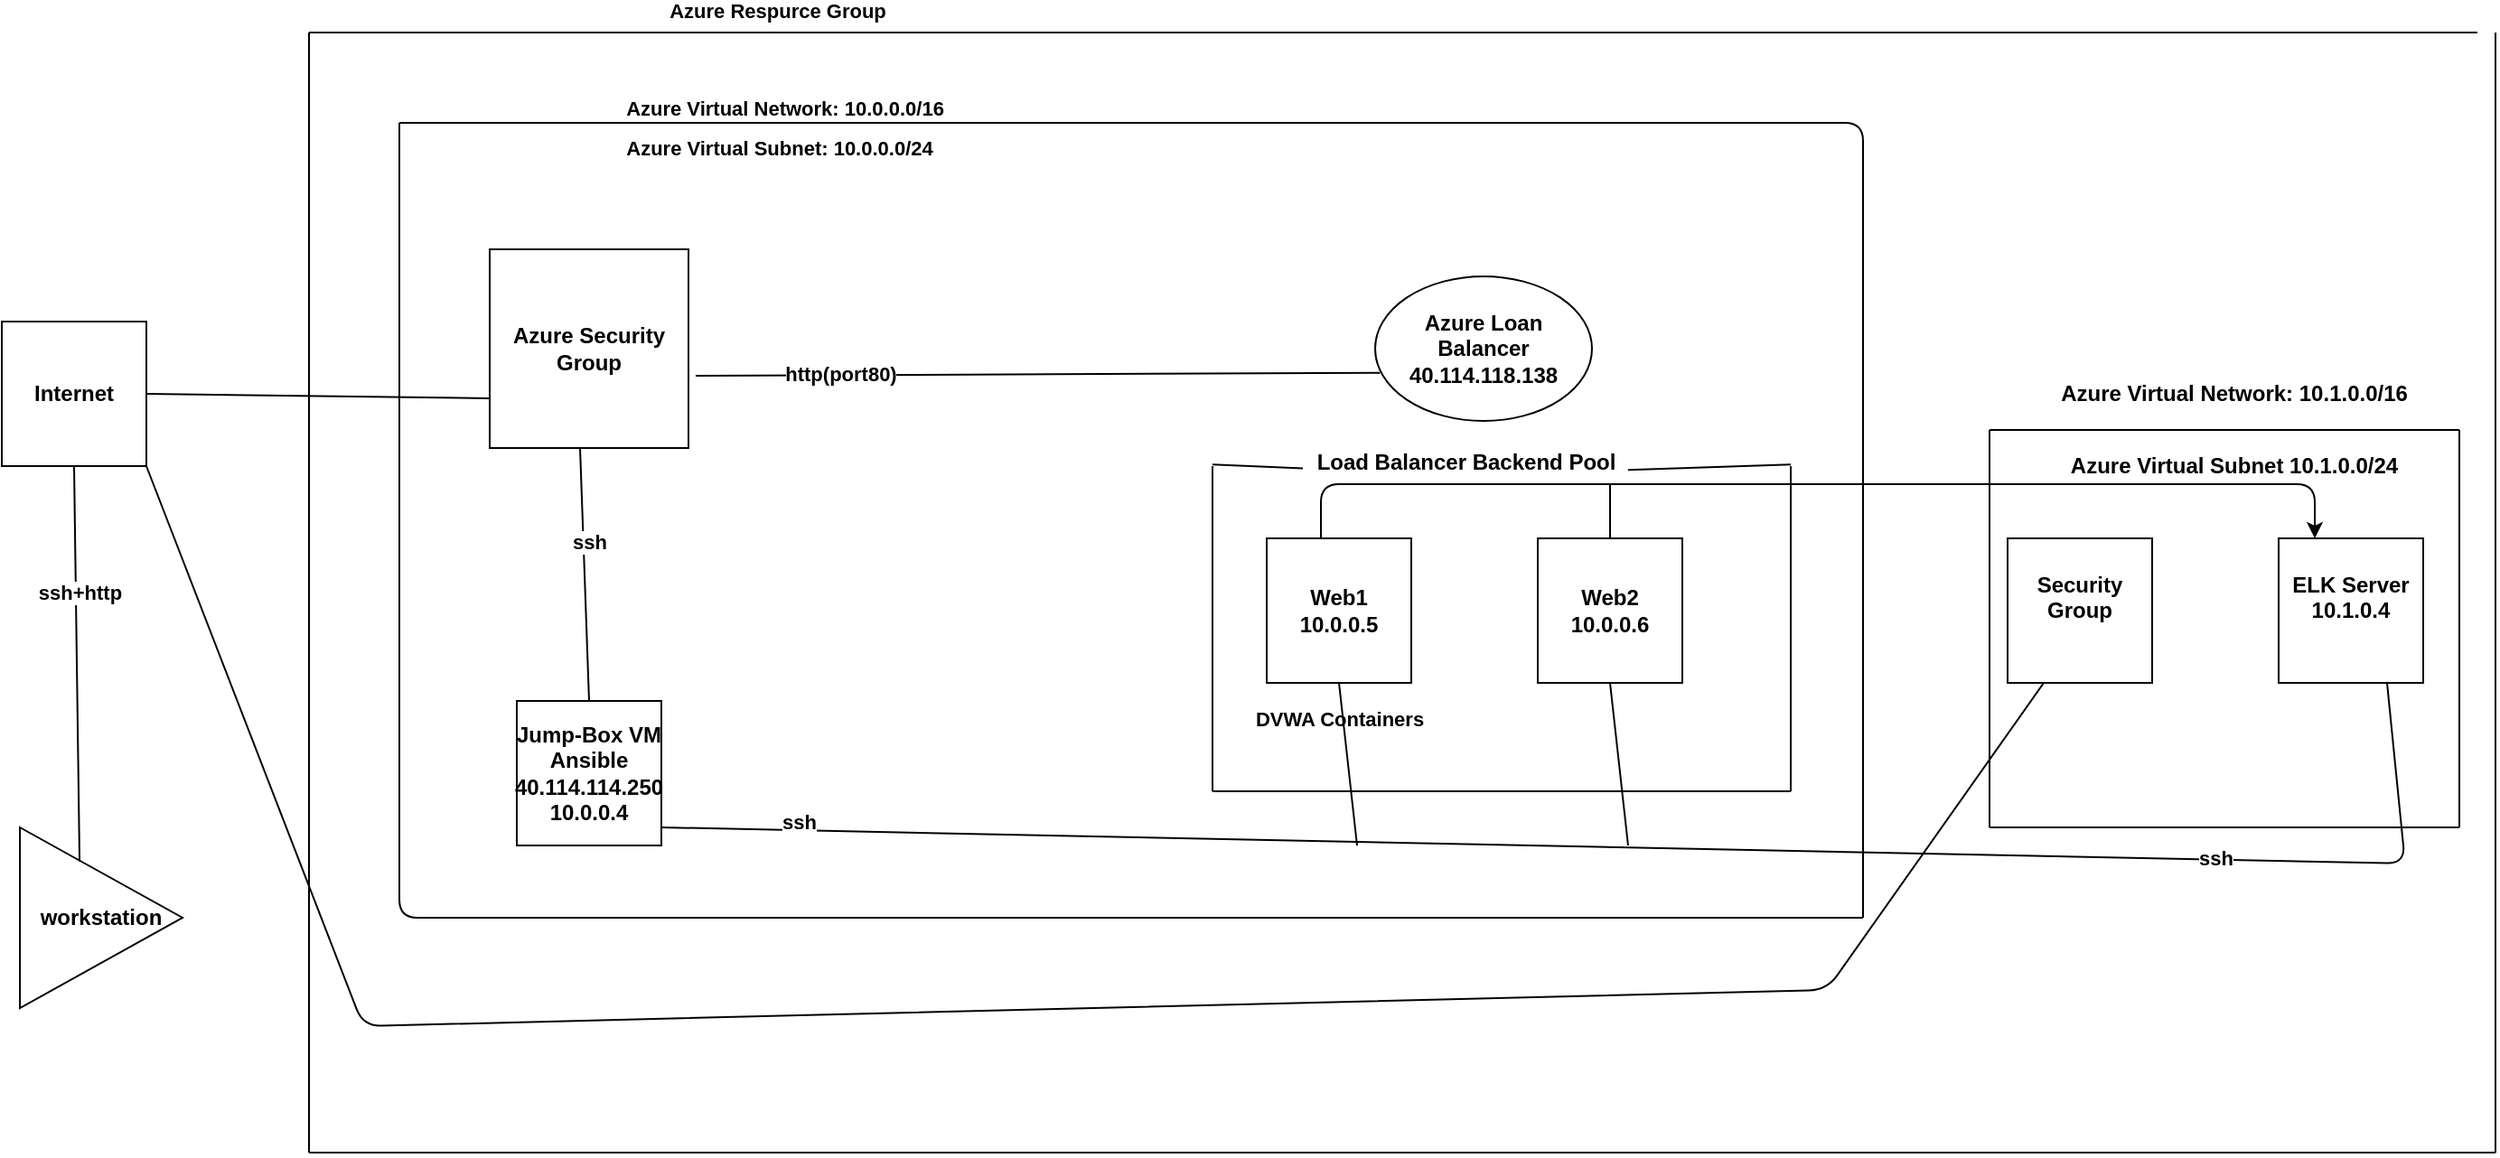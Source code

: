 <mxfile version="14.3.1" type="google"><diagram id="C5RBs43oDa-KdzZeNtuy" name="Page-1"><mxGraphModel dx="1038" dy="585" grid="1" gridSize="10" guides="1" tooltips="1" connect="1" arrows="1" fold="1" page="1" pageScale="1" pageWidth="827" pageHeight="1169" math="0" shadow="0"><root><mxCell id="WIyWlLk6GJQsqaUBKTNV-0"/><mxCell id="WIyWlLk6GJQsqaUBKTNV-1" parent="WIyWlLk6GJQsqaUBKTNV-0"/><mxCell id="zse-d-T4ESd_jj-nKKkC-0" value="Internet&lt;br&gt;" style="whiteSpace=wrap;html=1;aspect=fixed;fontStyle=1" parent="WIyWlLk6GJQsqaUBKTNV-1" vertex="1"><mxGeometry x="30" y="200" width="80" height="80" as="geometry"/></mxCell><mxCell id="zse-d-T4ESd_jj-nKKkC-1" value="&lt;b&gt;workstation&lt;/b&gt;" style="triangle;whiteSpace=wrap;html=1;" parent="WIyWlLk6GJQsqaUBKTNV-1" vertex="1"><mxGeometry x="40" y="480" width="90" height="100" as="geometry"/></mxCell><mxCell id="zse-d-T4ESd_jj-nKKkC-5" value="" style="endArrow=none;html=1;exitX=0.367;exitY=0.187;exitDx=0;exitDy=0;exitPerimeter=0;fontStyle=1" parent="WIyWlLk6GJQsqaUBKTNV-1" source="zse-d-T4ESd_jj-nKKkC-1" edge="1"><mxGeometry width="50" height="50" relative="1" as="geometry"><mxPoint x="20" y="330" as="sourcePoint"/><mxPoint x="70" y="280" as="targetPoint"/></mxGeometry></mxCell><mxCell id="zse-d-T4ESd_jj-nKKkC-6" value="ssh+http&lt;br&gt;" style="edgeLabel;html=1;align=center;verticalAlign=middle;resizable=0;points=[];fontStyle=1" parent="zse-d-T4ESd_jj-nKKkC-5" vertex="1" connectable="0"><mxGeometry x="0.366" y="-2" relative="1" as="geometry"><mxPoint y="1" as="offset"/></mxGeometry></mxCell><mxCell id="zse-d-T4ESd_jj-nKKkC-12" value="" style="endArrow=none;html=1;" parent="WIyWlLk6GJQsqaUBKTNV-1" edge="1"><mxGeometry width="50" height="50" relative="1" as="geometry"><mxPoint x="200" y="40" as="sourcePoint"/><mxPoint x="1400" y="40" as="targetPoint"/></mxGeometry></mxCell><mxCell id="zse-d-T4ESd_jj-nKKkC-22" value="&lt;b&gt;Azure Respurce Group&lt;br&gt;&lt;/b&gt;" style="edgeLabel;html=1;align=center;verticalAlign=middle;resizable=0;points=[];" parent="zse-d-T4ESd_jj-nKKkC-12" vertex="1" connectable="0"><mxGeometry x="-0.569" y="12" relative="1" as="geometry"><mxPoint as="offset"/></mxGeometry></mxCell><mxCell id="zse-d-T4ESd_jj-nKKkC-13" value="" style="endArrow=none;html=1;" parent="WIyWlLk6GJQsqaUBKTNV-1" edge="1"><mxGeometry width="50" height="50" relative="1" as="geometry"><mxPoint x="200" y="660" as="sourcePoint"/><mxPoint x="1410" y="660" as="targetPoint"/></mxGeometry></mxCell><mxCell id="zse-d-T4ESd_jj-nKKkC-14" value="" style="endArrow=none;html=1;" parent="WIyWlLk6GJQsqaUBKTNV-1" edge="1"><mxGeometry width="50" height="50" relative="1" as="geometry"><mxPoint x="200" y="660" as="sourcePoint"/><mxPoint x="200" y="40" as="targetPoint"/></mxGeometry></mxCell><mxCell id="zse-d-T4ESd_jj-nKKkC-15" value="" style="endArrow=none;html=1;" parent="WIyWlLk6GJQsqaUBKTNV-1" edge="1"><mxGeometry width="50" height="50" relative="1" as="geometry"><mxPoint x="1410" y="660" as="sourcePoint"/><mxPoint x="1410" y="40" as="targetPoint"/></mxGeometry></mxCell><mxCell id="zse-d-T4ESd_jj-nKKkC-16" value="" style="endArrow=none;html=1;" parent="WIyWlLk6GJQsqaUBKTNV-1" edge="1"><mxGeometry width="50" height="50" relative="1" as="geometry"><mxPoint x="250" y="90" as="sourcePoint"/><mxPoint x="1060" y="530" as="targetPoint"/><Array as="points"><mxPoint x="1060" y="90"/></Array></mxGeometry></mxCell><mxCell id="zse-d-T4ESd_jj-nKKkC-23" value="Azure Virtual Network: 10.0.0.0/16" style="edgeLabel;html=1;align=center;verticalAlign=middle;resizable=0;points=[];fontStyle=1" parent="zse-d-T4ESd_jj-nKKkC-16" vertex="1" connectable="0"><mxGeometry x="-0.66" y="8" relative="1" as="geometry"><mxPoint as="offset"/></mxGeometry></mxCell><mxCell id="zse-d-T4ESd_jj-nKKkC-24" value="Azure Virtual Subnet: 10.0.0.0/24&lt;span&gt;&lt;br&gt;&lt;/span&gt;" style="edgeLabel;html=1;align=center;verticalAlign=middle;resizable=0;points=[];fontStyle=1" parent="zse-d-T4ESd_jj-nKKkC-16" vertex="1" connectable="0"><mxGeometry x="-0.721" y="-14" relative="1" as="geometry"><mxPoint x="35" as="offset"/></mxGeometry></mxCell><mxCell id="zse-d-T4ESd_jj-nKKkC-17" value="" style="endArrow=none;html=1;" parent="WIyWlLk6GJQsqaUBKTNV-1" edge="1"><mxGeometry width="50" height="50" relative="1" as="geometry"><mxPoint x="250" y="90" as="sourcePoint"/><mxPoint x="1060" y="530" as="targetPoint"/><Array as="points"><mxPoint x="250" y="530"/></Array></mxGeometry></mxCell><mxCell id="zse-d-T4ESd_jj-nKKkC-18" value="" style="endArrow=none;html=1;" parent="WIyWlLk6GJQsqaUBKTNV-1" edge="1"><mxGeometry width="50" height="50" relative="1" as="geometry"><mxPoint x="1130" y="260" as="sourcePoint"/><mxPoint x="1390" y="260" as="targetPoint"/></mxGeometry></mxCell><mxCell id="zse-d-T4ESd_jj-nKKkC-19" value="" style="endArrow=none;html=1;" parent="WIyWlLk6GJQsqaUBKTNV-1" edge="1"><mxGeometry width="50" height="50" relative="1" as="geometry"><mxPoint x="1130" y="480" as="sourcePoint"/><mxPoint x="1390" y="480" as="targetPoint"/></mxGeometry></mxCell><mxCell id="zse-d-T4ESd_jj-nKKkC-20" value="" style="endArrow=none;html=1;" parent="WIyWlLk6GJQsqaUBKTNV-1" edge="1"><mxGeometry width="50" height="50" relative="1" as="geometry"><mxPoint x="1390" y="260" as="sourcePoint"/><mxPoint x="1390" y="480" as="targetPoint"/></mxGeometry></mxCell><mxCell id="zse-d-T4ESd_jj-nKKkC-21" value="" style="endArrow=none;html=1;" parent="WIyWlLk6GJQsqaUBKTNV-1" edge="1"><mxGeometry width="50" height="50" relative="1" as="geometry"><mxPoint x="1130" y="260" as="sourcePoint"/><mxPoint x="1130" y="480" as="targetPoint"/></mxGeometry></mxCell><mxCell id="zse-d-T4ESd_jj-nKKkC-25" value="&lt;b&gt;Azure Virtual Network: 10.1.0.0/16&lt;/b&gt;" style="text;html=1;align=center;verticalAlign=middle;resizable=0;points=[];autosize=1;" parent="WIyWlLk6GJQsqaUBKTNV-1" vertex="1"><mxGeometry x="1160" y="230" width="210" height="20" as="geometry"/></mxCell><mxCell id="zse-d-T4ESd_jj-nKKkC-26" value="&lt;b&gt;Azure Virtual Subnet 10.1.0.0/24&lt;/b&gt;" style="text;html=1;align=center;verticalAlign=middle;resizable=0;points=[];autosize=1;" parent="WIyWlLk6GJQsqaUBKTNV-1" vertex="1"><mxGeometry x="1165" y="270" width="200" height="20" as="geometry"/></mxCell><mxCell id="zse-d-T4ESd_jj-nKKkC-27" value="&lt;b&gt;Azure Security Group&lt;br&gt;&lt;/b&gt;" style="whiteSpace=wrap;html=1;aspect=fixed;" parent="WIyWlLk6GJQsqaUBKTNV-1" vertex="1"><mxGeometry x="300" y="160" width="110" height="110" as="geometry"/></mxCell><mxCell id="zse-d-T4ESd_jj-nKKkC-29" value="&lt;b&gt;Jump-Box VM&lt;br&gt;Ansible&lt;br&gt;40.114.114.250&lt;br&gt;10.0.0.4&lt;/b&gt;" style="whiteSpace=wrap;html=1;aspect=fixed;" parent="WIyWlLk6GJQsqaUBKTNV-1" vertex="1"><mxGeometry x="315" y="410" width="80" height="80" as="geometry"/></mxCell><mxCell id="zse-d-T4ESd_jj-nKKkC-30" value="&lt;b&gt;Azure Loan Balancer&lt;br&gt;40.114.118.138&lt;br&gt;&lt;/b&gt;" style="ellipse;whiteSpace=wrap;html=1;" parent="WIyWlLk6GJQsqaUBKTNV-1" vertex="1"><mxGeometry x="790" y="175" width="120" height="80" as="geometry"/></mxCell><mxCell id="zse-d-T4ESd_jj-nKKkC-31" value="&lt;b&gt;Web1 10.0.0.5&lt;/b&gt;" style="whiteSpace=wrap;html=1;aspect=fixed;" parent="WIyWlLk6GJQsqaUBKTNV-1" vertex="1"><mxGeometry x="730" y="320" width="80" height="80" as="geometry"/></mxCell><mxCell id="zse-d-T4ESd_jj-nKKkC-32" value="&lt;b&gt;Web2 10.0.0.6&lt;/b&gt;" style="whiteSpace=wrap;html=1;aspect=fixed;" parent="WIyWlLk6GJQsqaUBKTNV-1" vertex="1"><mxGeometry x="880" y="320" width="80" height="80" as="geometry"/></mxCell><mxCell id="zse-d-T4ESd_jj-nKKkC-33" value="" style="endArrow=none;html=1;" parent="WIyWlLk6GJQsqaUBKTNV-1" source="zse-d-T4ESd_jj-nKKkC-38" edge="1"><mxGeometry width="50" height="50" relative="1" as="geometry"><mxPoint x="700" y="279.17" as="sourcePoint"/><mxPoint x="1020" y="279.17" as="targetPoint"/></mxGeometry></mxCell><mxCell id="zse-d-T4ESd_jj-nKKkC-34" value="" style="endArrow=none;html=1;" parent="WIyWlLk6GJQsqaUBKTNV-1" edge="1"><mxGeometry width="50" height="50" relative="1" as="geometry"><mxPoint x="700" y="460" as="sourcePoint"/><mxPoint x="1020.0" y="460" as="targetPoint"/></mxGeometry></mxCell><mxCell id="zse-d-T4ESd_jj-nKKkC-37" value="&lt;b&gt;DVWA Containers&lt;br&gt;&lt;/b&gt;" style="edgeLabel;html=1;align=center;verticalAlign=middle;resizable=0;points=[];" parent="zse-d-T4ESd_jj-nKKkC-34" vertex="1" connectable="0"><mxGeometry x="-0.681" y="7" relative="1" as="geometry"><mxPoint x="18.33" y="-33" as="offset"/></mxGeometry></mxCell><mxCell id="zse-d-T4ESd_jj-nKKkC-35" value="" style="endArrow=none;html=1;" parent="WIyWlLk6GJQsqaUBKTNV-1" edge="1"><mxGeometry width="50" height="50" relative="1" as="geometry"><mxPoint x="700" y="280" as="sourcePoint"/><mxPoint x="700" y="460" as="targetPoint"/></mxGeometry></mxCell><mxCell id="zse-d-T4ESd_jj-nKKkC-36" value="" style="endArrow=none;html=1;" parent="WIyWlLk6GJQsqaUBKTNV-1" edge="1"><mxGeometry width="50" height="50" relative="1" as="geometry"><mxPoint x="1020" y="280" as="sourcePoint"/><mxPoint x="1020" y="460" as="targetPoint"/></mxGeometry></mxCell><mxCell id="zse-d-T4ESd_jj-nKKkC-38" value="&lt;b&gt;Load Balancer Backend Pool&lt;br&gt;&lt;br&gt;&lt;/b&gt;" style="text;html=1;align=center;verticalAlign=middle;resizable=0;points=[];autosize=1;" parent="WIyWlLk6GJQsqaUBKTNV-1" vertex="1"><mxGeometry x="750" y="270" width="180" height="30" as="geometry"/></mxCell><mxCell id="zse-d-T4ESd_jj-nKKkC-39" value="" style="endArrow=none;html=1;" parent="WIyWlLk6GJQsqaUBKTNV-1" target="zse-d-T4ESd_jj-nKKkC-38" edge="1"><mxGeometry width="50" height="50" relative="1" as="geometry"><mxPoint x="700.0" y="279.17" as="sourcePoint"/><mxPoint x="1020" y="279.17" as="targetPoint"/></mxGeometry></mxCell><mxCell id="zse-d-T4ESd_jj-nKKkC-40" value="&lt;b&gt;Security Group&lt;br&gt;&lt;br&gt;&lt;/b&gt;" style="whiteSpace=wrap;html=1;aspect=fixed;" parent="WIyWlLk6GJQsqaUBKTNV-1" vertex="1"><mxGeometry x="1140" y="320" width="80" height="80" as="geometry"/></mxCell><mxCell id="zse-d-T4ESd_jj-nKKkC-41" value="&lt;b&gt;ELK Server&lt;br&gt;10.1.0.4&lt;br&gt;&lt;br&gt;&lt;/b&gt;" style="whiteSpace=wrap;html=1;aspect=fixed;" parent="WIyWlLk6GJQsqaUBKTNV-1" vertex="1"><mxGeometry x="1290" y="320" width="80" height="80" as="geometry"/></mxCell><mxCell id="zse-d-T4ESd_jj-nKKkC-43" value="" style="endArrow=none;html=1;entryX=0;entryY=0.75;entryDx=0;entryDy=0;" parent="WIyWlLk6GJQsqaUBKTNV-1" target="zse-d-T4ESd_jj-nKKkC-27" edge="1"><mxGeometry width="50" height="50" relative="1" as="geometry"><mxPoint x="110" y="240" as="sourcePoint"/><mxPoint x="160" y="190" as="targetPoint"/></mxGeometry></mxCell><mxCell id="zse-d-T4ESd_jj-nKKkC-45" value="" style="endArrow=none;html=1;exitX=0.25;exitY=1;exitDx=0;exitDy=0;" parent="WIyWlLk6GJQsqaUBKTNV-1" source="zse-d-T4ESd_jj-nKKkC-40" edge="1"><mxGeometry width="50" height="50" relative="1" as="geometry"><mxPoint x="220" y="460" as="sourcePoint"/><mxPoint x="110" y="280" as="targetPoint"/><Array as="points"><mxPoint x="1040" y="570"/><mxPoint x="230" y="590"/></Array></mxGeometry></mxCell><mxCell id="zse-d-T4ESd_jj-nKKkC-46" value="" style="endArrow=none;html=1;entryX=0.022;entryY=0.667;entryDx=0;entryDy=0;entryPerimeter=0;" parent="WIyWlLk6GJQsqaUBKTNV-1" target="zse-d-T4ESd_jj-nKKkC-30" edge="1"><mxGeometry width="50" height="50" relative="1" as="geometry"><mxPoint x="414" y="230" as="sourcePoint"/><mxPoint x="464" y="180" as="targetPoint"/></mxGeometry></mxCell><mxCell id="zse-d-T4ESd_jj-nKKkC-47" value="&lt;b&gt;http(port80)&lt;/b&gt;" style="edgeLabel;html=1;align=center;verticalAlign=middle;resizable=0;points=[];" parent="zse-d-T4ESd_jj-nKKkC-46" vertex="1" connectable="0"><mxGeometry x="-0.583" y="1" relative="1" as="geometry"><mxPoint x="1" as="offset"/></mxGeometry></mxCell><mxCell id="zse-d-T4ESd_jj-nKKkC-48" value="" style="endArrow=none;html=1;exitX=0.5;exitY=0;exitDx=0;exitDy=0;" parent="WIyWlLk6GJQsqaUBKTNV-1" source="zse-d-T4ESd_jj-nKKkC-29" edge="1"><mxGeometry width="50" height="50" relative="1" as="geometry"><mxPoint x="310" y="320" as="sourcePoint"/><mxPoint x="350" y="270" as="targetPoint"/></mxGeometry></mxCell><mxCell id="zse-d-T4ESd_jj-nKKkC-49" value="&lt;b&gt;ssh&lt;br&gt;&lt;/b&gt;" style="edgeLabel;html=1;align=center;verticalAlign=middle;resizable=0;points=[];" parent="zse-d-T4ESd_jj-nKKkC-48" vertex="1" connectable="0"><mxGeometry x="0.261" y="-3" relative="1" as="geometry"><mxPoint as="offset"/></mxGeometry></mxCell><mxCell id="zse-d-T4ESd_jj-nKKkC-50" value="" style="endArrow=none;html=1;entryX=0.75;entryY=1;entryDx=0;entryDy=0;" parent="WIyWlLk6GJQsqaUBKTNV-1" target="zse-d-T4ESd_jj-nKKkC-41" edge="1"><mxGeometry width="50" height="50" relative="1" as="geometry"><mxPoint x="395" y="480" as="sourcePoint"/><mxPoint x="715.0" y="480" as="targetPoint"/><Array as="points"><mxPoint x="1360" y="500"/></Array></mxGeometry></mxCell><mxCell id="zse-d-T4ESd_jj-nKKkC-54" value="&lt;b&gt;ssh&lt;br&gt;&lt;/b&gt;" style="edgeLabel;html=1;align=center;verticalAlign=middle;resizable=0;points=[];" parent="zse-d-T4ESd_jj-nKKkC-50" vertex="1" connectable="0"><mxGeometry x="0.614" y="1" relative="1" as="geometry"><mxPoint as="offset"/></mxGeometry></mxCell><mxCell id="zse-d-T4ESd_jj-nKKkC-57" value="&lt;b&gt;ssh&lt;/b&gt;" style="edgeLabel;html=1;align=center;verticalAlign=middle;resizable=0;points=[];" parent="zse-d-T4ESd_jj-nKKkC-50" vertex="1" connectable="0"><mxGeometry x="-0.857" y="5" relative="1" as="geometry"><mxPoint as="offset"/></mxGeometry></mxCell><mxCell id="zse-d-T4ESd_jj-nKKkC-51" value="" style="endArrow=none;html=1;exitX=0.5;exitY=1;exitDx=0;exitDy=0;" parent="WIyWlLk6GJQsqaUBKTNV-1" source="zse-d-T4ESd_jj-nKKkC-31" edge="1"><mxGeometry width="50" height="50" relative="1" as="geometry"><mxPoint x="650" y="360" as="sourcePoint"/><mxPoint x="780" y="490" as="targetPoint"/></mxGeometry></mxCell><mxCell id="zse-d-T4ESd_jj-nKKkC-53" value="" style="endArrow=none;html=1;exitX=0.5;exitY=1;exitDx=0;exitDy=0;" parent="WIyWlLk6GJQsqaUBKTNV-1" edge="1"><mxGeometry width="50" height="50" relative="1" as="geometry"><mxPoint x="920" y="400" as="sourcePoint"/><mxPoint x="930" y="490" as="targetPoint"/></mxGeometry></mxCell><mxCell id="zse-d-T4ESd_jj-nKKkC-55" value="" style="endArrow=classic;html=1;entryX=0.25;entryY=0;entryDx=0;entryDy=0;" parent="WIyWlLk6GJQsqaUBKTNV-1" target="zse-d-T4ESd_jj-nKKkC-41" edge="1"><mxGeometry width="50" height="50" relative="1" as="geometry"><mxPoint x="760" y="320" as="sourcePoint"/><mxPoint x="810" y="270" as="targetPoint"/><Array as="points"><mxPoint x="760" y="290"/><mxPoint x="1310" y="290"/></Array></mxGeometry></mxCell><mxCell id="zse-d-T4ESd_jj-nKKkC-56" value="" style="endArrow=none;html=1;exitX=0.5;exitY=0;exitDx=0;exitDy=0;" parent="WIyWlLk6GJQsqaUBKTNV-1" source="zse-d-T4ESd_jj-nKKkC-32" edge="1"><mxGeometry width="50" height="50" relative="1" as="geometry"><mxPoint x="870" y="340" as="sourcePoint"/><mxPoint x="920" y="290" as="targetPoint"/></mxGeometry></mxCell></root></mxGraphModel></diagram></mxfile>
